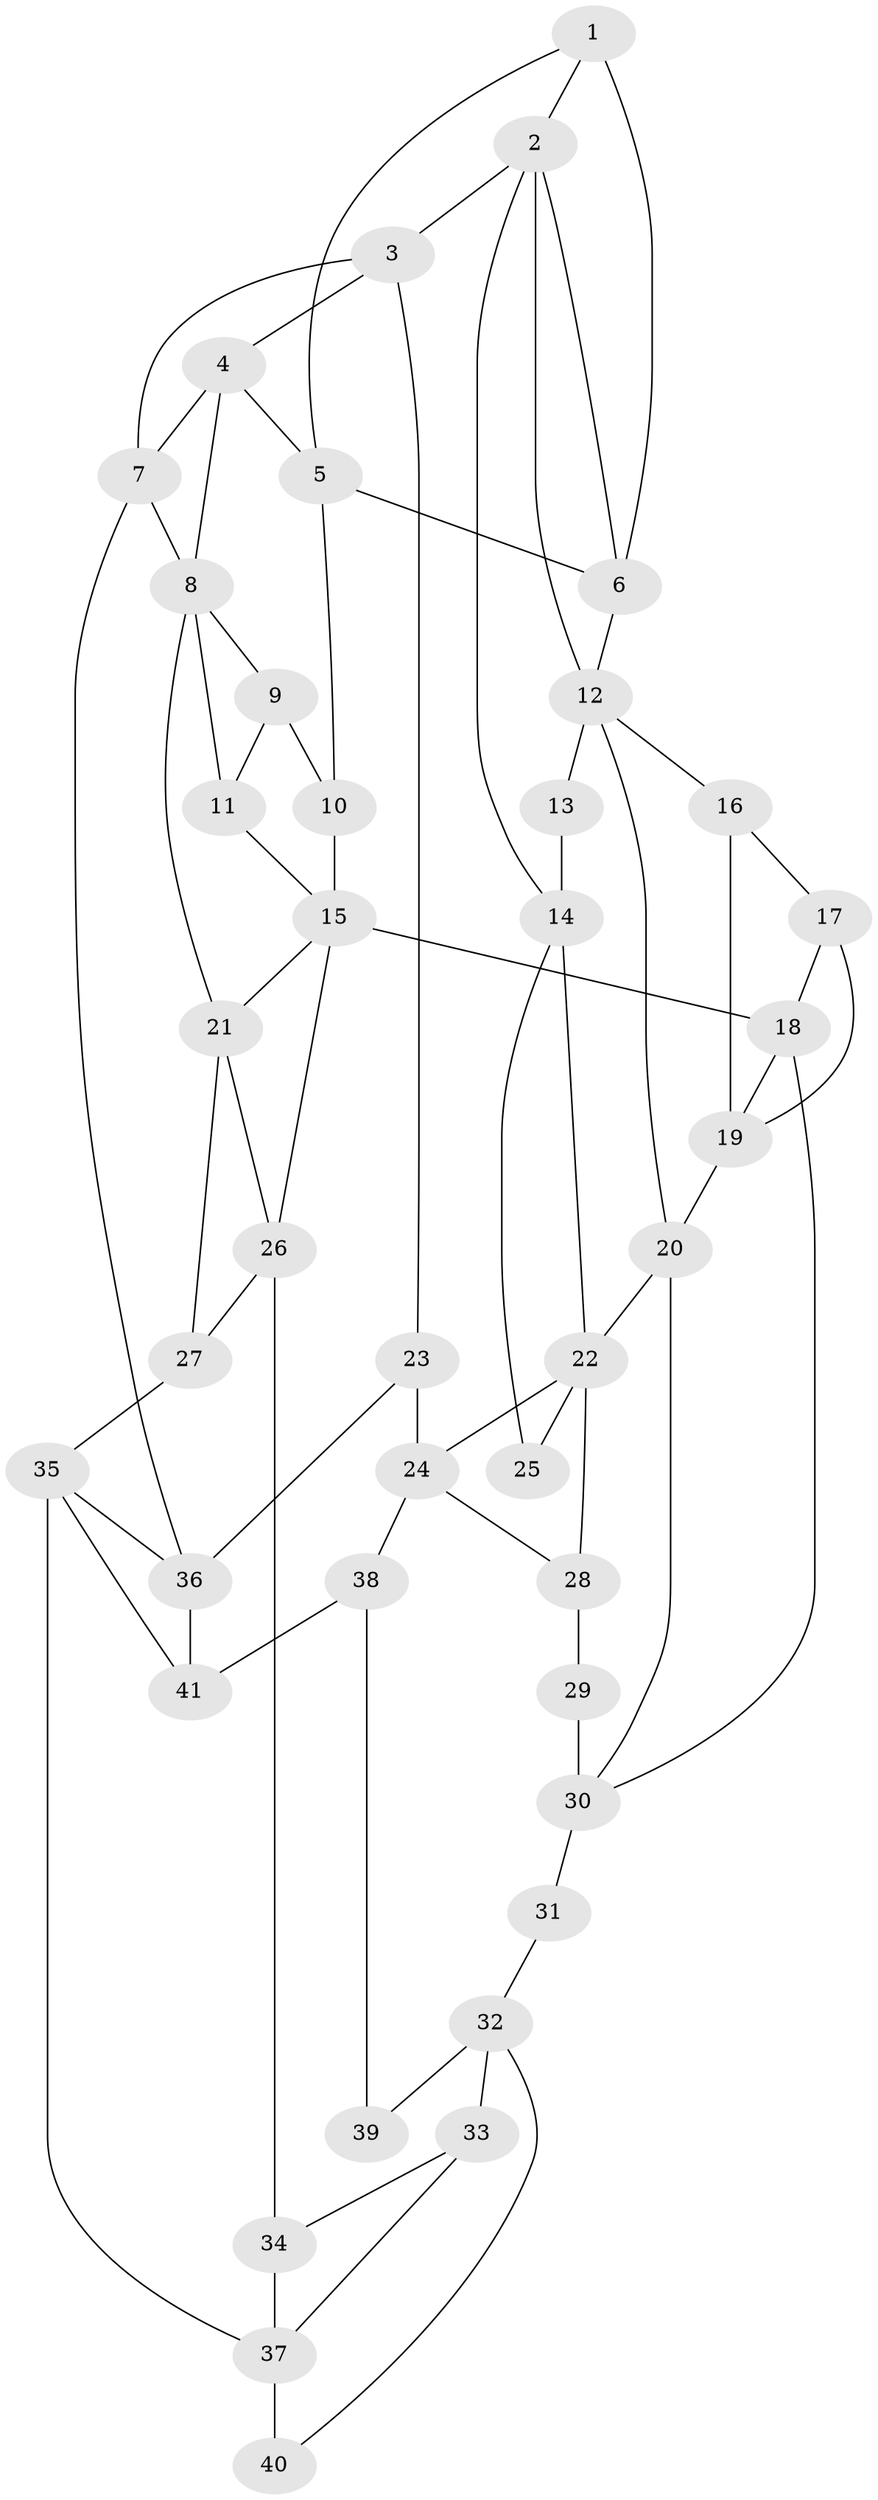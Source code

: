 // original degree distribution, {3: 0.0392156862745098, 4: 0.22549019607843138, 5: 0.49019607843137253, 6: 0.24509803921568626}
// Generated by graph-tools (version 1.1) at 2025/54/03/04/25 22:54:12]
// undirected, 41 vertices, 72 edges
graph export_dot {
  node [color=gray90,style=filled];
  1;
  2;
  3;
  4;
  5;
  6;
  7;
  8;
  9;
  10;
  11;
  12;
  13;
  14;
  15;
  16;
  17;
  18;
  19;
  20;
  21;
  22;
  23;
  24;
  25;
  26;
  27;
  28;
  29;
  30;
  31;
  32;
  33;
  34;
  35;
  36;
  37;
  38;
  39;
  40;
  41;
  1 -- 2 [weight=1.0];
  1 -- 5 [weight=1.0];
  1 -- 6 [weight=2.0];
  2 -- 3 [weight=1.0];
  2 -- 6 [weight=1.0];
  2 -- 12 [weight=1.0];
  2 -- 14 [weight=1.0];
  3 -- 4 [weight=1.0];
  3 -- 7 [weight=1.0];
  3 -- 23 [weight=1.0];
  4 -- 5 [weight=1.0];
  4 -- 7 [weight=1.0];
  4 -- 8 [weight=1.0];
  5 -- 6 [weight=1.0];
  5 -- 10 [weight=1.0];
  6 -- 12 [weight=1.0];
  7 -- 8 [weight=1.0];
  7 -- 36 [weight=1.0];
  8 -- 9 [weight=1.0];
  8 -- 11 [weight=1.0];
  8 -- 21 [weight=1.0];
  9 -- 10 [weight=1.0];
  9 -- 11 [weight=2.0];
  10 -- 15 [weight=1.0];
  11 -- 15 [weight=1.0];
  12 -- 13 [weight=2.0];
  12 -- 16 [weight=1.0];
  12 -- 20 [weight=1.0];
  13 -- 14 [weight=2.0];
  14 -- 22 [weight=1.0];
  14 -- 25 [weight=1.0];
  15 -- 18 [weight=2.0];
  15 -- 21 [weight=1.0];
  15 -- 26 [weight=1.0];
  16 -- 17 [weight=1.0];
  16 -- 19 [weight=1.0];
  17 -- 18 [weight=1.0];
  17 -- 19 [weight=2.0];
  18 -- 19 [weight=1.0];
  18 -- 30 [weight=1.0];
  19 -- 20 [weight=2.0];
  20 -- 22 [weight=1.0];
  20 -- 30 [weight=1.0];
  21 -- 26 [weight=1.0];
  21 -- 27 [weight=1.0];
  22 -- 24 [weight=1.0];
  22 -- 25 [weight=2.0];
  22 -- 28 [weight=1.0];
  23 -- 24 [weight=2.0];
  23 -- 36 [weight=1.0];
  24 -- 28 [weight=1.0];
  24 -- 38 [weight=2.0];
  26 -- 27 [weight=1.0];
  26 -- 34 [weight=2.0];
  27 -- 35 [weight=1.0];
  28 -- 29 [weight=1.0];
  29 -- 30 [weight=2.0];
  30 -- 31 [weight=2.0];
  31 -- 32 [weight=2.0];
  32 -- 33 [weight=1.0];
  32 -- 39 [weight=2.0];
  32 -- 40 [weight=1.0];
  33 -- 34 [weight=1.0];
  33 -- 37 [weight=1.0];
  34 -- 37 [weight=1.0];
  35 -- 36 [weight=1.0];
  35 -- 37 [weight=2.0];
  35 -- 41 [weight=1.0];
  36 -- 41 [weight=1.0];
  37 -- 40 [weight=2.0];
  38 -- 39 [weight=2.0];
  38 -- 41 [weight=1.0];
}
